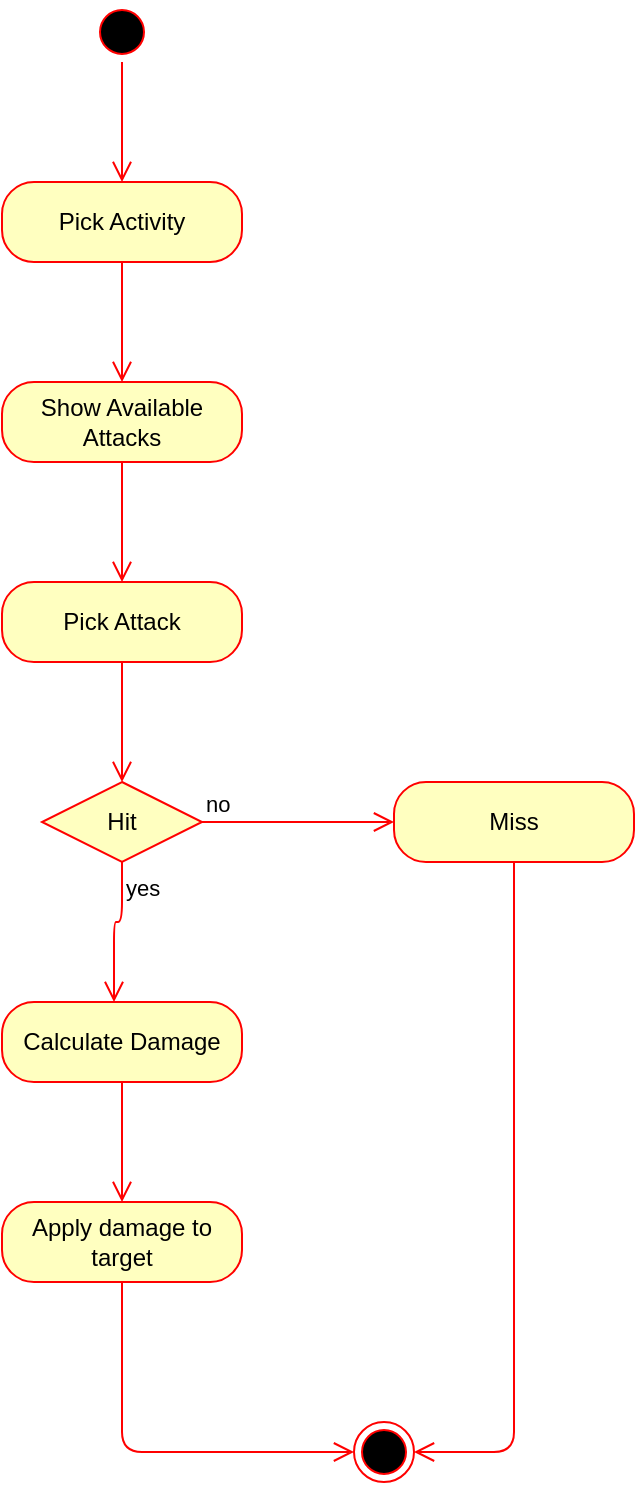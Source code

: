 <mxfile version="13.8.3" type="github">
  <diagram id="3T-aA_aBMquH71ZApUjC" name="Page-1">
    <mxGraphModel dx="1422" dy="763" grid="1" gridSize="10" guides="1" tooltips="1" connect="1" arrows="1" fold="1" page="1" pageScale="1" pageWidth="827" pageHeight="1169" math="0" shadow="0">
      <root>
        <mxCell id="0" />
        <mxCell id="1" parent="0" />
        <mxCell id="vfzsq9kR0pxBgQKD6nK8-2" value="" style="ellipse;html=1;shape=startState;fillColor=#000000;strokeColor=#ff0000;" vertex="1" parent="1">
          <mxGeometry x="399" y="10" width="30" height="30" as="geometry" />
        </mxCell>
        <mxCell id="vfzsq9kR0pxBgQKD6nK8-3" value="" style="edgeStyle=orthogonalEdgeStyle;html=1;verticalAlign=bottom;endArrow=open;endSize=8;strokeColor=#ff0000;" edge="1" source="vfzsq9kR0pxBgQKD6nK8-2" parent="1">
          <mxGeometry relative="1" as="geometry">
            <mxPoint x="414" y="100" as="targetPoint" />
          </mxGeometry>
        </mxCell>
        <mxCell id="vfzsq9kR0pxBgQKD6nK8-9" value="Pick Activity" style="rounded=1;whiteSpace=wrap;html=1;arcSize=40;fontColor=#000000;fillColor=#ffffc0;strokeColor=#ff0000;" vertex="1" parent="1">
          <mxGeometry x="354" y="100" width="120" height="40" as="geometry" />
        </mxCell>
        <mxCell id="vfzsq9kR0pxBgQKD6nK8-10" value="" style="edgeStyle=orthogonalEdgeStyle;html=1;verticalAlign=bottom;endArrow=open;endSize=8;strokeColor=#ff0000;" edge="1" source="vfzsq9kR0pxBgQKD6nK8-9" parent="1">
          <mxGeometry relative="1" as="geometry">
            <mxPoint x="414" y="200" as="targetPoint" />
          </mxGeometry>
        </mxCell>
        <mxCell id="vfzsq9kR0pxBgQKD6nK8-11" value="Show Available Attacks" style="rounded=1;whiteSpace=wrap;html=1;arcSize=40;fontColor=#000000;fillColor=#ffffc0;strokeColor=#ff0000;" vertex="1" parent="1">
          <mxGeometry x="354" y="200" width="120" height="40" as="geometry" />
        </mxCell>
        <mxCell id="vfzsq9kR0pxBgQKD6nK8-12" value="" style="edgeStyle=orthogonalEdgeStyle;html=1;verticalAlign=bottom;endArrow=open;endSize=8;strokeColor=#ff0000;" edge="1" source="vfzsq9kR0pxBgQKD6nK8-11" parent="1">
          <mxGeometry relative="1" as="geometry">
            <mxPoint x="414" y="300" as="targetPoint" />
          </mxGeometry>
        </mxCell>
        <mxCell id="vfzsq9kR0pxBgQKD6nK8-13" value="Pick Attack" style="rounded=1;whiteSpace=wrap;html=1;arcSize=40;fontColor=#000000;fillColor=#ffffc0;strokeColor=#ff0000;" vertex="1" parent="1">
          <mxGeometry x="354" y="300" width="120" height="40" as="geometry" />
        </mxCell>
        <mxCell id="vfzsq9kR0pxBgQKD6nK8-14" value="" style="edgeStyle=orthogonalEdgeStyle;html=1;verticalAlign=bottom;endArrow=open;endSize=8;strokeColor=#ff0000;" edge="1" source="vfzsq9kR0pxBgQKD6nK8-13" parent="1">
          <mxGeometry relative="1" as="geometry">
            <mxPoint x="414" y="400" as="targetPoint" />
          </mxGeometry>
        </mxCell>
        <mxCell id="vfzsq9kR0pxBgQKD6nK8-15" value="Hit" style="rhombus;whiteSpace=wrap;html=1;fillColor=#ffffc0;strokeColor=#ff0000;" vertex="1" parent="1">
          <mxGeometry x="374" y="400" width="80" height="40" as="geometry" />
        </mxCell>
        <mxCell id="vfzsq9kR0pxBgQKD6nK8-16" value="no" style="edgeStyle=orthogonalEdgeStyle;html=1;align=left;verticalAlign=bottom;endArrow=open;endSize=8;strokeColor=#ff0000;" edge="1" source="vfzsq9kR0pxBgQKD6nK8-15" parent="1">
          <mxGeometry x="-1" relative="1" as="geometry">
            <mxPoint x="550" y="420" as="targetPoint" />
          </mxGeometry>
        </mxCell>
        <mxCell id="vfzsq9kR0pxBgQKD6nK8-17" value="yes" style="edgeStyle=orthogonalEdgeStyle;html=1;align=left;verticalAlign=top;endArrow=open;endSize=8;strokeColor=#ff0000;" edge="1" source="vfzsq9kR0pxBgQKD6nK8-15" parent="1">
          <mxGeometry x="-1" relative="1" as="geometry">
            <mxPoint x="410" y="510" as="targetPoint" />
            <Array as="points">
              <mxPoint x="414" y="470" />
              <mxPoint x="410" y="470" />
            </Array>
          </mxGeometry>
        </mxCell>
        <mxCell id="vfzsq9kR0pxBgQKD6nK8-18" value="Miss" style="rounded=1;whiteSpace=wrap;html=1;arcSize=40;fontColor=#000000;fillColor=#ffffc0;strokeColor=#ff0000;" vertex="1" parent="1">
          <mxGeometry x="550" y="400" width="120" height="40" as="geometry" />
        </mxCell>
        <mxCell id="vfzsq9kR0pxBgQKD6nK8-19" value="" style="edgeStyle=orthogonalEdgeStyle;html=1;verticalAlign=bottom;endArrow=open;endSize=8;strokeColor=#ff0000;entryX=1;entryY=0.5;entryDx=0;entryDy=0;" edge="1" source="vfzsq9kR0pxBgQKD6nK8-18" parent="1" target="vfzsq9kR0pxBgQKD6nK8-20">
          <mxGeometry relative="1" as="geometry">
            <mxPoint x="610" y="500" as="targetPoint" />
          </mxGeometry>
        </mxCell>
        <mxCell id="vfzsq9kR0pxBgQKD6nK8-20" value="" style="ellipse;html=1;shape=endState;fillColor=#000000;strokeColor=#ff0000;" vertex="1" parent="1">
          <mxGeometry x="530" y="720" width="30" height="30" as="geometry" />
        </mxCell>
        <mxCell id="vfzsq9kR0pxBgQKD6nK8-23" value="Calculate Damage" style="rounded=1;whiteSpace=wrap;html=1;arcSize=40;fontColor=#000000;fillColor=#ffffc0;strokeColor=#ff0000;" vertex="1" parent="1">
          <mxGeometry x="354" y="510" width="120" height="40" as="geometry" />
        </mxCell>
        <mxCell id="vfzsq9kR0pxBgQKD6nK8-24" value="" style="edgeStyle=orthogonalEdgeStyle;html=1;verticalAlign=bottom;endArrow=open;endSize=8;strokeColor=#ff0000;" edge="1" source="vfzsq9kR0pxBgQKD6nK8-23" parent="1">
          <mxGeometry relative="1" as="geometry">
            <mxPoint x="414" y="610" as="targetPoint" />
          </mxGeometry>
        </mxCell>
        <mxCell id="vfzsq9kR0pxBgQKD6nK8-25" value="Apply damage to target" style="rounded=1;whiteSpace=wrap;html=1;arcSize=40;fontColor=#000000;fillColor=#ffffc0;strokeColor=#ff0000;" vertex="1" parent="1">
          <mxGeometry x="354" y="610" width="120" height="40" as="geometry" />
        </mxCell>
        <mxCell id="vfzsq9kR0pxBgQKD6nK8-26" value="" style="edgeStyle=orthogonalEdgeStyle;html=1;verticalAlign=bottom;endArrow=open;endSize=8;strokeColor=#ff0000;entryX=0;entryY=0.5;entryDx=0;entryDy=0;exitX=0.5;exitY=1;exitDx=0;exitDy=0;" edge="1" source="vfzsq9kR0pxBgQKD6nK8-25" parent="1" target="vfzsq9kR0pxBgQKD6nK8-20">
          <mxGeometry relative="1" as="geometry">
            <mxPoint x="414" y="710" as="targetPoint" />
          </mxGeometry>
        </mxCell>
      </root>
    </mxGraphModel>
  </diagram>
</mxfile>
